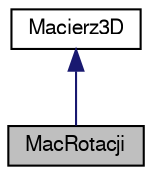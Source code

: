 digraph "MacRotacji"
{
 // LATEX_PDF_SIZE
  edge [fontname="FreeSans",fontsize="10",labelfontname="FreeSans",labelfontsize="10"];
  node [fontname="FreeSans",fontsize="10",shape=record];
  Node1 [label="MacRotacji",height=0.2,width=0.4,color="black", fillcolor="grey75", style="filled", fontcolor="black",tooltip="Klasa modeluje pojecie Macierzy Rotacji.   Dziedzczy ona z klasy Macierz3D."];
  Node2 -> Node1 [dir="back",color="midnightblue",fontsize="10",style="solid",fontname="FreeSans"];
  Node2 [label="Macierz3D",height=0.2,width=0.4,color="black", fillcolor="white", style="filled",URL="$a00125.html",tooltip=" "];
}
